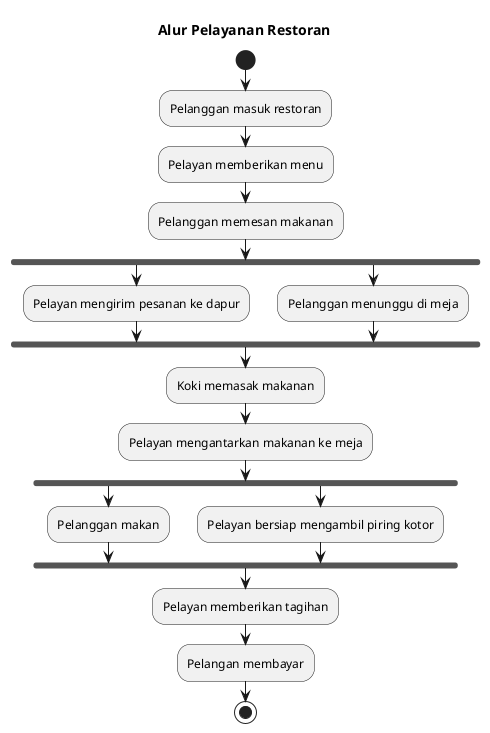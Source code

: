 @startuml restaurant

title Alur Pelayanan Restoran

start
:Pelanggan masuk restoran;
:Pelayan memberikan menu;
:Pelanggan memesan makanan;

fork
    :Pelayan mengirim pesanan ke dapur;
fork again
    :Pelanggan menunggu di meja;
end fork

:Koki memasak makanan;
:Pelayan mengantarkan makanan ke meja;

fork
    :Pelanggan makan;
fork again
    :Pelayan bersiap mengambil piring kotor;
end fork

:Pelayan memberikan tagihan;
:Pelangan membayar;
stop

@enduml
